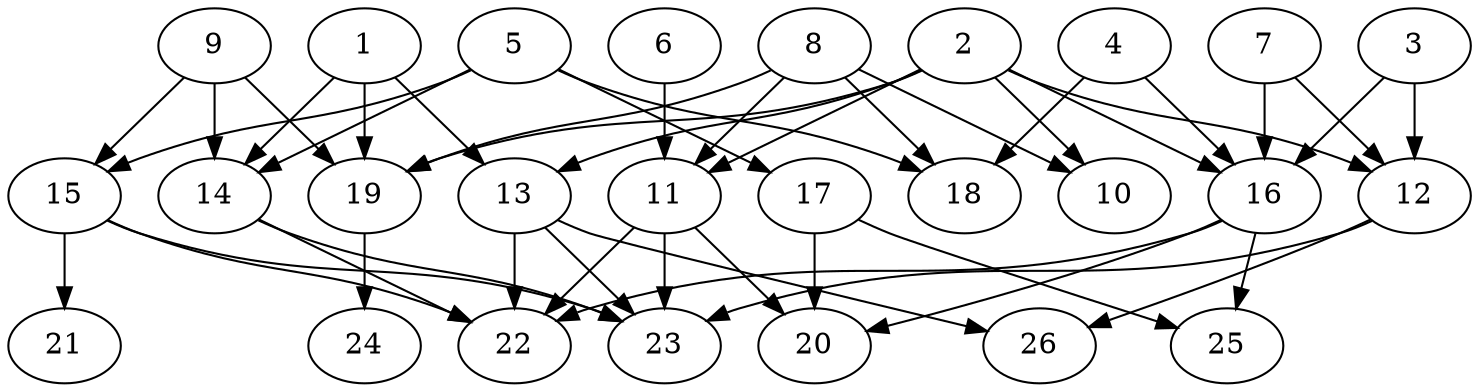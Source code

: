 // DAG (tier=2-normal, mode=compute, n=26, ccr=0.384, fat=0.697, density=0.439, regular=0.592, jump=0.174, mindata=524288, maxdata=8388608)
// DAG automatically generated by daggen at Sun Aug 24 16:33:33 2025
// /home/ermia/Project/Environments/daggen/bin/daggen --dot --ccr 0.384 --fat 0.697 --regular 0.592 --density 0.439 --jump 0.174 --mindata 524288 --maxdata 8388608 -n 26 
digraph G {
  1 [size="65662819358071504", alpha="0.02", expect_size="32831409679035752"]
  1 -> 13 [size ="52386865348608"]
  1 -> 14 [size ="52386865348608"]
  1 -> 19 [size ="52386865348608"]
  2 [size="3855586180857508", alpha="0.09", expect_size="1927793090428754"]
  2 -> 10 [size ="64411431600128"]
  2 -> 11 [size ="64411431600128"]
  2 -> 12 [size ="64411431600128"]
  2 -> 13 [size ="64411431600128"]
  2 -> 16 [size ="64411431600128"]
  2 -> 19 [size ="64411431600128"]
  3 [size="591907474803304", alpha="0.11", expect_size="295953737401652"]
  3 -> 12 [size ="62427886518272"]
  3 -> 16 [size ="62427886518272"]
  4 [size="303890266656370624", alpha="0.13", expect_size="151945133328185312"]
  4 -> 16 [size ="454160612851712"]
  4 -> 18 [size ="454160612851712"]
  5 [size="477888955992244224000", alpha="0.08", expect_size="238944477996122112000"]
  5 -> 14 [size ="488999013580800"]
  5 -> 15 [size ="488999013580800"]
  5 -> 17 [size ="488999013580800"]
  5 -> 18 [size ="488999013580800"]
  6 [size="9440648003071142", alpha="0.04", expect_size="4720324001535571"]
  6 -> 11 [size ="241721296289792"]
  7 [size="3566205285393498112", alpha="0.06", expect_size="1783102642696749056"]
  7 -> 12 [size ="18673578278912"]
  7 -> 16 [size ="18673578278912"]
  8 [size="756253905432639616", alpha="0.00", expect_size="378126952716319808"]
  8 -> 10 [size ="325795281108992"]
  8 -> 11 [size ="325795281108992"]
  8 -> 18 [size ="325795281108992"]
  8 -> 19 [size ="325795281108992"]
  9 [size="5425649322509205504", alpha="0.09", expect_size="2712824661254602752"]
  9 -> 14 [size ="24701564878848"]
  9 -> 15 [size ="24701564878848"]
  9 -> 19 [size ="24701564878848"]
  10 [size="188869459434744578048", alpha="0.19", expect_size="94434729717372289024"]
  11 [size="75584808752288628736", alpha="0.07", expect_size="37792404376144314368"]
  11 -> 20 [size ="143014366281728"]
  11 -> 22 [size ="143014366281728"]
  11 -> 23 [size ="143014366281728"]
  12 [size="269838281222208896", alpha="0.18", expect_size="134919140611104448"]
  12 -> 23 [size ="516926996480000"]
  12 -> 26 [size ="516926996480000"]
  13 [size="47352471119553240", alpha="0.18", expect_size="23676235559776620"]
  13 -> 22 [size ="59801547571200"]
  13 -> 23 [size ="59801547571200"]
  13 -> 26 [size ="59801547571200"]
  14 [size="313422625186437056", alpha="0.17", expect_size="156711312593218528"]
  14 -> 22 [size ="323811752804352"]
  14 -> 23 [size ="323811752804352"]
  15 [size="2211152593000540", alpha="0.04", expect_size="1105576296500270"]
  15 -> 21 [size ="133949426761728"]
  15 -> 22 [size ="133949426761728"]
  15 -> 23 [size ="133949426761728"]
  16 [size="27762773659760132", alpha="0.02", expect_size="13881386829880066"]
  16 -> 20 [size ="487335208681472"]
  16 -> 22 [size ="487335208681472"]
  16 -> 25 [size ="487335208681472"]
  17 [size="151587225082875871232", alpha="0.05", expect_size="75793612541437935616"]
  17 -> 20 [size ="227439062024192"]
  17 -> 25 [size ="227439062024192"]
  18 [size="258886033685532901376", alpha="0.04", expect_size="129443016842766450688"]
  19 [size="2656749089191812", alpha="0.04", expect_size="1328374544595906"]
  19 -> 24 [size ="53313303216128"]
  20 [size="324680131642730217472", alpha="0.02", expect_size="162340065821365108736"]
  21 [size="483880047269362752", alpha="0.11", expect_size="241940023634681376"]
  22 [size="164387998355291232", alpha="0.02", expect_size="82193999177645616"]
  23 [size="20923819417827016704", alpha="0.04", expect_size="10461909708913508352"]
  24 [size="4799009620507808", alpha="0.01", expect_size="2399504810253904"]
  25 [size="875260738497597056", alpha="0.11", expect_size="437630369248798528"]
  26 [size="84847338063532224", alpha="0.10", expect_size="42423669031766112"]
}